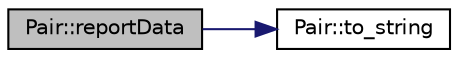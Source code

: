 digraph "Pair::reportData"
{
 // LATEX_PDF_SIZE
  edge [fontname="Helvetica",fontsize="10",labelfontname="Helvetica",labelfontsize="10"];
  node [fontname="Helvetica",fontsize="10",shape=record];
  rankdir="LR";
  Node1 [label="Pair::reportData",height=0.2,width=0.4,color="black", fillcolor="grey75", style="filled", fontcolor="black",tooltip="called by constructor && and set overruling restriction"];
  Node1 -> Node2 [color="midnightblue",fontsize="10",style="solid",fontname="Helvetica"];
  Node2 [label="Pair::to_string",height=0.2,width=0.4,color="black", fillcolor="white", style="filled",URL="$classPair.html#a5d585945bacfe7f4a99d4966909e6e63",tooltip="Convert the content in a string."];
}
